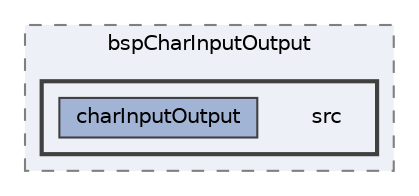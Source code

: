 digraph "src"
{
 // LATEX_PDF_SIZE
  bgcolor="transparent";
  edge [fontname=Helvetica,fontsize=10,labelfontname=Helvetica,labelfontsize=10];
  node [fontname=Helvetica,fontsize=10,shape=box,height=0.2,width=0.4];
  compound=true
  subgraph clusterdir_1eab4b04f5428841d38d648796fa8c58 {
    graph [ bgcolor="#edf0f7", pencolor="grey50", label="bspCharInputOutput", fontname=Helvetica,fontsize=10 style="filled,dashed", URL="dir_1eab4b04f5428841d38d648796fa8c58.html",tooltip=""]
  subgraph clusterdir_c96e6b4ff0e8636dc00ece7ab255f6ec {
    graph [ bgcolor="#edf0f7", pencolor="grey25", label="", fontname=Helvetica,fontsize=10 style="filled,bold", URL="dir_c96e6b4ff0e8636dc00ece7ab255f6ec.html",tooltip=""]
    dir_c96e6b4ff0e8636dc00ece7ab255f6ec [shape=plaintext, label="src"];
  dir_69f437049e197468faa9ccb886923bc2 [label="charInputOutput", fillcolor="#a2b4d6", color="grey25", style="filled", URL="dir_69f437049e197468faa9ccb886923bc2.html",tooltip=""];
  }
  }
}

